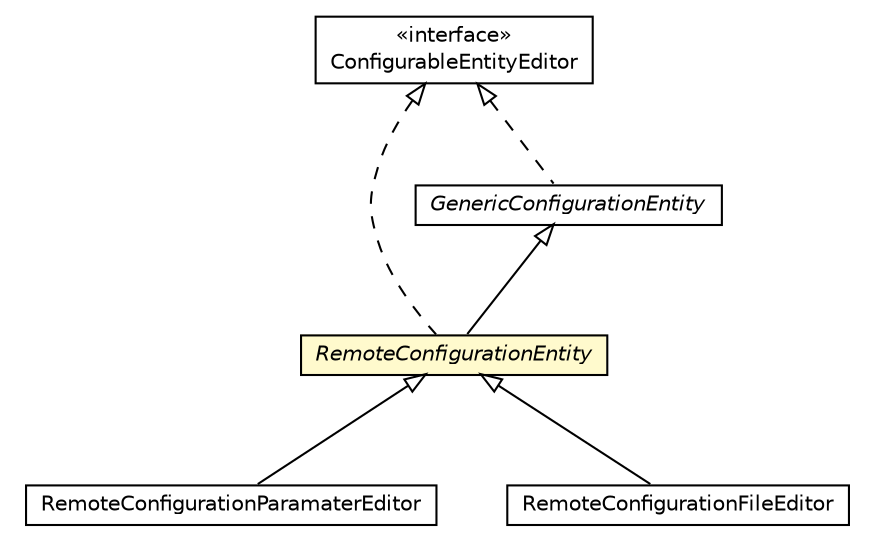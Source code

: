 #!/usr/local/bin/dot
#
# Class diagram 
# Generated by UMLGraph version R5_6-24-gf6e263 (http://www.umlgraph.org/)
#

digraph G {
	edge [fontname="Helvetica",fontsize=10,labelfontname="Helvetica",labelfontsize=10];
	node [fontname="Helvetica",fontsize=10,shape=plaintext];
	nodesep=0.25;
	ranksep=0.5;
	// org.universAAL.middleware.interfaces.configuration.configurationEditionTypes.ConfigurableEntityEditor
	c345207 [label=<<table title="org.universAAL.middleware.interfaces.configuration.configurationEditionTypes.ConfigurableEntityEditor" border="0" cellborder="1" cellspacing="0" cellpadding="2" port="p" href="../../../../interfaces/configuration/configurationEditionTypes/ConfigurableEntityEditor.html">
		<tr><td><table border="0" cellspacing="0" cellpadding="1">
<tr><td align="center" balign="center"> &#171;interface&#187; </td></tr>
<tr><td align="center" balign="center"> ConfigurableEntityEditor </td></tr>
		</table></td></tr>
		</table>>, URL="../../../../interfaces/configuration/configurationEditionTypes/ConfigurableEntityEditor.html", fontname="Helvetica", fontcolor="black", fontsize=10.0];
	// org.universAAL.middleware.managers.configuration.core.impl.RemoteConfigurationParamaterEditor
	c345360 [label=<<table title="org.universAAL.middleware.managers.configuration.core.impl.RemoteConfigurationParamaterEditor" border="0" cellborder="1" cellspacing="0" cellpadding="2" port="p" href="./RemoteConfigurationParamaterEditor.html">
		<tr><td><table border="0" cellspacing="0" cellpadding="1">
<tr><td align="center" balign="center"> RemoteConfigurationParamaterEditor </td></tr>
		</table></td></tr>
		</table>>, URL="./RemoteConfigurationParamaterEditor.html", fontname="Helvetica", fontcolor="black", fontsize=10.0];
	// org.universAAL.middleware.managers.configuration.core.impl.RemoteConfigurationFileEditor
	c345361 [label=<<table title="org.universAAL.middleware.managers.configuration.core.impl.RemoteConfigurationFileEditor" border="0" cellborder="1" cellspacing="0" cellpadding="2" port="p" href="./RemoteConfigurationFileEditor.html">
		<tr><td><table border="0" cellspacing="0" cellpadding="1">
<tr><td align="center" balign="center"> RemoteConfigurationFileEditor </td></tr>
		</table></td></tr>
		</table>>, URL="./RemoteConfigurationFileEditor.html", fontname="Helvetica", fontcolor="black", fontsize=10.0];
	// org.universAAL.middleware.managers.configuration.core.impl.RemoteConfigurationEntity
	c345362 [label=<<table title="org.universAAL.middleware.managers.configuration.core.impl.RemoteConfigurationEntity" border="0" cellborder="1" cellspacing="0" cellpadding="2" port="p" bgcolor="lemonChiffon" href="./RemoteConfigurationEntity.html">
		<tr><td><table border="0" cellspacing="0" cellpadding="1">
<tr><td align="center" balign="center"><font face="Helvetica-Oblique"> RemoteConfigurationEntity </font></td></tr>
		</table></td></tr>
		</table>>, URL="./RemoteConfigurationEntity.html", fontname="Helvetica", fontcolor="black", fontsize=10.0];
	// org.universAAL.middleware.managers.configuration.core.impl.GenericConfigurationEntity
	c345366 [label=<<table title="org.universAAL.middleware.managers.configuration.core.impl.GenericConfigurationEntity" border="0" cellborder="1" cellspacing="0" cellpadding="2" port="p" href="./GenericConfigurationEntity.html">
		<tr><td><table border="0" cellspacing="0" cellpadding="1">
<tr><td align="center" balign="center"><font face="Helvetica-Oblique"> GenericConfigurationEntity </font></td></tr>
		</table></td></tr>
		</table>>, URL="./GenericConfigurationEntity.html", fontname="Helvetica", fontcolor="black", fontsize=10.0];
	//org.universAAL.middleware.managers.configuration.core.impl.RemoteConfigurationParamaterEditor extends org.universAAL.middleware.managers.configuration.core.impl.RemoteConfigurationEntity
	c345362:p -> c345360:p [dir=back,arrowtail=empty];
	//org.universAAL.middleware.managers.configuration.core.impl.RemoteConfigurationFileEditor extends org.universAAL.middleware.managers.configuration.core.impl.RemoteConfigurationEntity
	c345362:p -> c345361:p [dir=back,arrowtail=empty];
	//org.universAAL.middleware.managers.configuration.core.impl.RemoteConfigurationEntity extends org.universAAL.middleware.managers.configuration.core.impl.GenericConfigurationEntity
	c345366:p -> c345362:p [dir=back,arrowtail=empty];
	//org.universAAL.middleware.managers.configuration.core.impl.RemoteConfigurationEntity implements org.universAAL.middleware.interfaces.configuration.configurationEditionTypes.ConfigurableEntityEditor
	c345207:p -> c345362:p [dir=back,arrowtail=empty,style=dashed];
	//org.universAAL.middleware.managers.configuration.core.impl.GenericConfigurationEntity implements org.universAAL.middleware.interfaces.configuration.configurationEditionTypes.ConfigurableEntityEditor
	c345207:p -> c345366:p [dir=back,arrowtail=empty,style=dashed];
}

